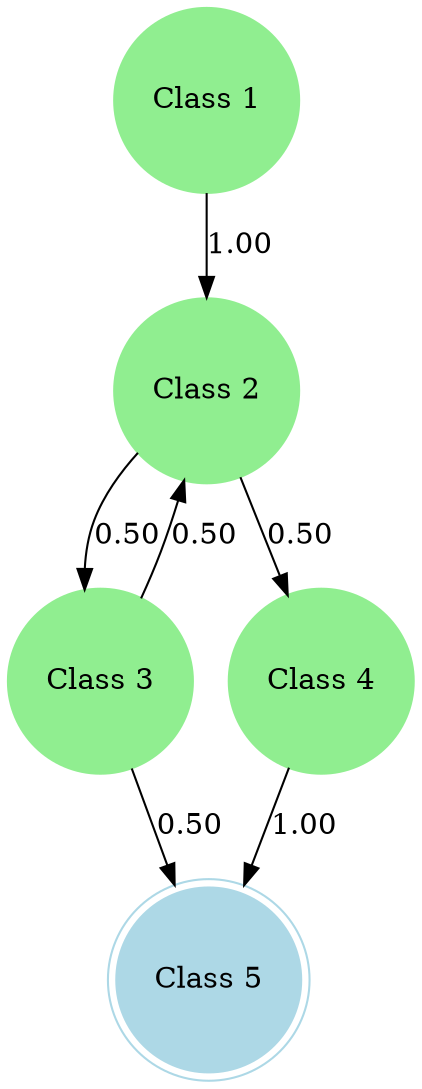 digraph {
	"Class 1" [label="Class 1" color=lightgreen shape=circle style=filled]
	"Class 2" [label="Class 2" color=lightgreen shape=circle style=filled]
	"Class 3" [label="Class 3" color=lightgreen shape=circle style=filled]
	"Class 4" [label="Class 4" color=lightgreen shape=circle style=filled]
	"Class 5" [label="Class 5" color=lightblue peripheries=2 shape=circle style=filled]
	"Class 1" -> "Class 2" [label=1.00]
	"Class 2" -> "Class 3" [label=0.50]
	"Class 2" -> "Class 4" [label=0.50]
	"Class 3" -> "Class 2" [label=0.50]
	"Class 3" -> "Class 5" [label=0.50]
	"Class 4" -> "Class 5" [label=1.00]
}
